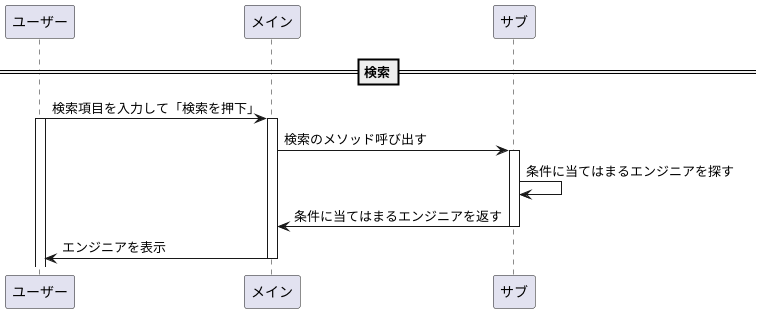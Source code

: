 @startuml

participant ユーザー 
participant メイン 
participant サブ 

==検索==
ユーザー->メイン: 検索項目を入力して「検索を押下」
activate ユーザー
activate メイン
メイン->サブ: 検索のメソッド呼び出す
activate サブ
サブ->サブ: 条件に当てはまるエンジニアを探す
サブ->メイン: 条件に当てはまるエンジニアを返す
deactivate サブ
メイン->ユーザー: エンジニアを表示
deactivate メイン

@enduml